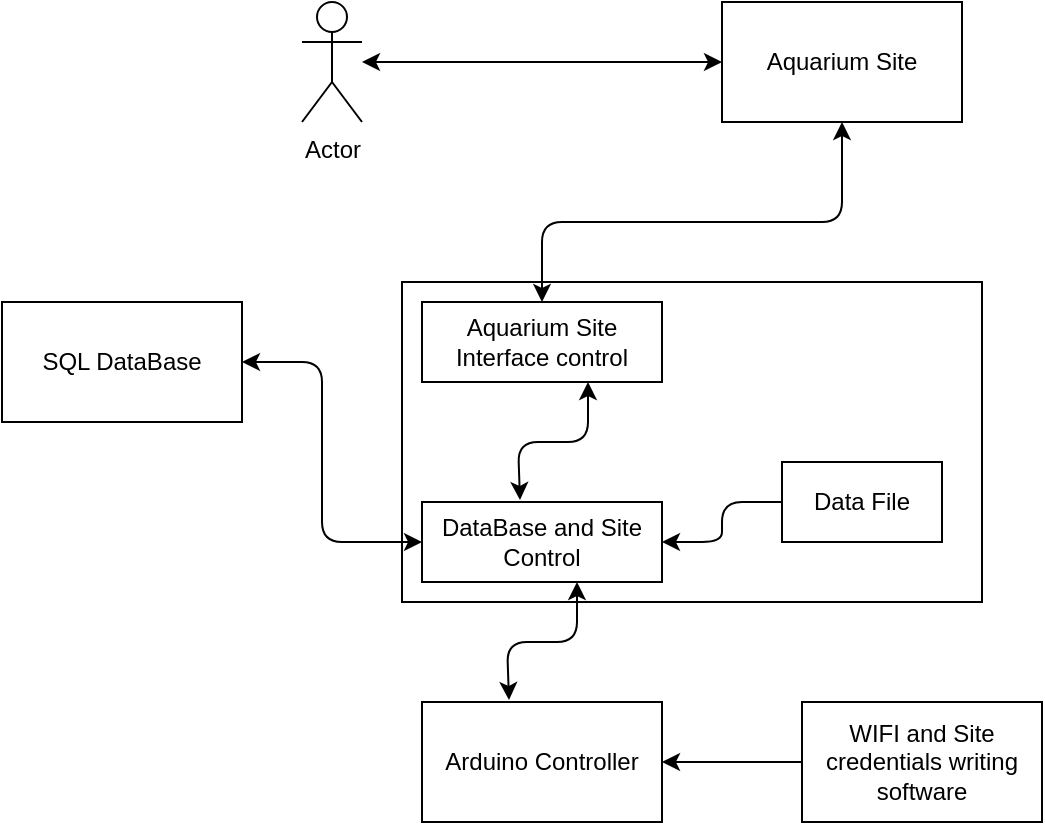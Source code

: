 <mxfile version="15.2.1" type="device"><diagram id="tTZoD-cboBnWOX7yIkao" name="Page-1"><mxGraphModel dx="1662" dy="737" grid="1" gridSize="10" guides="1" tooltips="1" connect="1" arrows="1" fold="1" page="1" pageScale="1" pageWidth="1169" pageHeight="1654" math="0" shadow="0"><root><mxCell id="0"/><mxCell id="1" parent="0"/><mxCell id="POIZUS38lQZo8fvoS2qS-1" value="Actor" style="shape=umlActor;verticalLabelPosition=bottom;verticalAlign=top;html=1;outlineConnect=0;" vertex="1" parent="1"><mxGeometry x="550" y="120" width="30" height="60" as="geometry"/></mxCell><mxCell id="POIZUS38lQZo8fvoS2qS-2" value="Aquarium Site" style="rounded=0;whiteSpace=wrap;html=1;" vertex="1" parent="1"><mxGeometry x="760" y="120" width="120" height="60" as="geometry"/></mxCell><mxCell id="POIZUS38lQZo8fvoS2qS-3" value="" style="rounded=0;whiteSpace=wrap;html=1;" vertex="1" parent="1"><mxGeometry x="600" y="260" width="290" height="160" as="geometry"/></mxCell><mxCell id="POIZUS38lQZo8fvoS2qS-4" value="DataBase and Site Control" style="rounded=0;whiteSpace=wrap;html=1;" vertex="1" parent="1"><mxGeometry x="610" y="370" width="120" height="40" as="geometry"/></mxCell><mxCell id="POIZUS38lQZo8fvoS2qS-5" value="&lt;span&gt;Aquarium Site Interface control&lt;/span&gt;" style="rounded=0;whiteSpace=wrap;html=1;" vertex="1" parent="1"><mxGeometry x="610" y="270" width="120" height="40" as="geometry"/></mxCell><mxCell id="POIZUS38lQZo8fvoS2qS-6" value="Data File" style="rounded=0;whiteSpace=wrap;html=1;" vertex="1" parent="1"><mxGeometry x="790" y="350" width="80" height="40" as="geometry"/></mxCell><mxCell id="POIZUS38lQZo8fvoS2qS-7" value="SQL DataBase" style="rounded=0;whiteSpace=wrap;html=1;" vertex="1" parent="1"><mxGeometry x="400" y="270" width="120" height="60" as="geometry"/></mxCell><mxCell id="POIZUS38lQZo8fvoS2qS-8" value="" style="endArrow=classic;startArrow=classic;html=1;entryX=0;entryY=0.5;entryDx=0;entryDy=0;" edge="1" parent="1" source="POIZUS38lQZo8fvoS2qS-1" target="POIZUS38lQZo8fvoS2qS-2"><mxGeometry width="50" height="50" relative="1" as="geometry"><mxPoint x="645" y="175" as="sourcePoint"/><mxPoint x="695" y="125" as="targetPoint"/></mxGeometry></mxCell><mxCell id="POIZUS38lQZo8fvoS2qS-9" value="" style="endArrow=classic;startArrow=classic;html=1;exitX=0.5;exitY=0;exitDx=0;exitDy=0;" edge="1" parent="1" source="POIZUS38lQZo8fvoS2qS-5"><mxGeometry width="50" height="50" relative="1" as="geometry"><mxPoint x="770" y="230" as="sourcePoint"/><mxPoint x="820" y="180" as="targetPoint"/><Array as="points"><mxPoint x="670" y="230"/><mxPoint x="820" y="230"/></Array></mxGeometry></mxCell><mxCell id="POIZUS38lQZo8fvoS2qS-12" value="" style="endArrow=classic;startArrow=classic;html=1;exitX=0.425;exitY=-0.025;exitDx=0;exitDy=0;exitPerimeter=0;" edge="1" parent="1"><mxGeometry width="50" height="50" relative="1" as="geometry"><mxPoint x="659" y="369" as="sourcePoint"/><mxPoint x="693" y="310" as="targetPoint"/><Array as="points"><mxPoint x="658" y="340"/><mxPoint x="693" y="340"/></Array></mxGeometry></mxCell><mxCell id="POIZUS38lQZo8fvoS2qS-13" value="" style="endArrow=classic;html=1;entryX=1;entryY=0.5;entryDx=0;entryDy=0;exitX=0;exitY=0.5;exitDx=0;exitDy=0;" edge="1" parent="1" source="POIZUS38lQZo8fvoS2qS-6" target="POIZUS38lQZo8fvoS2qS-4"><mxGeometry width="50" height="50" relative="1" as="geometry"><mxPoint x="630" y="460" as="sourcePoint"/><mxPoint x="680" y="400" as="targetPoint"/><Array as="points"><mxPoint x="760" y="370"/><mxPoint x="760" y="390"/></Array></mxGeometry></mxCell><mxCell id="POIZUS38lQZo8fvoS2qS-14" value="" style="endArrow=classic;startArrow=classic;html=1;exitX=1;exitY=0.5;exitDx=0;exitDy=0;entryX=0;entryY=0.5;entryDx=0;entryDy=0;" edge="1" parent="1" source="POIZUS38lQZo8fvoS2qS-7" target="POIZUS38lQZo8fvoS2qS-4"><mxGeometry width="50" height="50" relative="1" as="geometry"><mxPoint x="630" y="450" as="sourcePoint"/><mxPoint x="680" y="400" as="targetPoint"/><Array as="points"><mxPoint x="560" y="300"/><mxPoint x="560" y="390"/></Array></mxGeometry></mxCell><mxCell id="POIZUS38lQZo8fvoS2qS-15" value="Arduino Controller" style="rounded=0;whiteSpace=wrap;html=1;" vertex="1" parent="1"><mxGeometry x="610" y="470" width="120" height="60" as="geometry"/></mxCell><mxCell id="POIZUS38lQZo8fvoS2qS-17" value="" style="endArrow=classic;startArrow=classic;html=1;exitX=0.425;exitY=-0.025;exitDx=0;exitDy=0;exitPerimeter=0;" edge="1" parent="1"><mxGeometry width="50" height="50" relative="1" as="geometry"><mxPoint x="653.5" y="469" as="sourcePoint"/><mxPoint x="687.5" y="410" as="targetPoint"/><Array as="points"><mxPoint x="652.5" y="440"/><mxPoint x="687.5" y="440"/></Array></mxGeometry></mxCell><mxCell id="POIZUS38lQZo8fvoS2qS-18" value="WIFI and Site credentials writing software" style="rounded=0;whiteSpace=wrap;html=1;" vertex="1" parent="1"><mxGeometry x="800" y="470" width="120" height="60" as="geometry"/></mxCell><mxCell id="POIZUS38lQZo8fvoS2qS-19" value="" style="endArrow=classic;html=1;exitX=0;exitY=0.5;exitDx=0;exitDy=0;entryX=1;entryY=0.5;entryDx=0;entryDy=0;" edge="1" parent="1" source="POIZUS38lQZo8fvoS2qS-18" target="POIZUS38lQZo8fvoS2qS-15"><mxGeometry width="50" height="50" relative="1" as="geometry"><mxPoint x="730" y="590" as="sourcePoint"/><mxPoint x="780" y="540" as="targetPoint"/></mxGeometry></mxCell></root></mxGraphModel></diagram></mxfile>